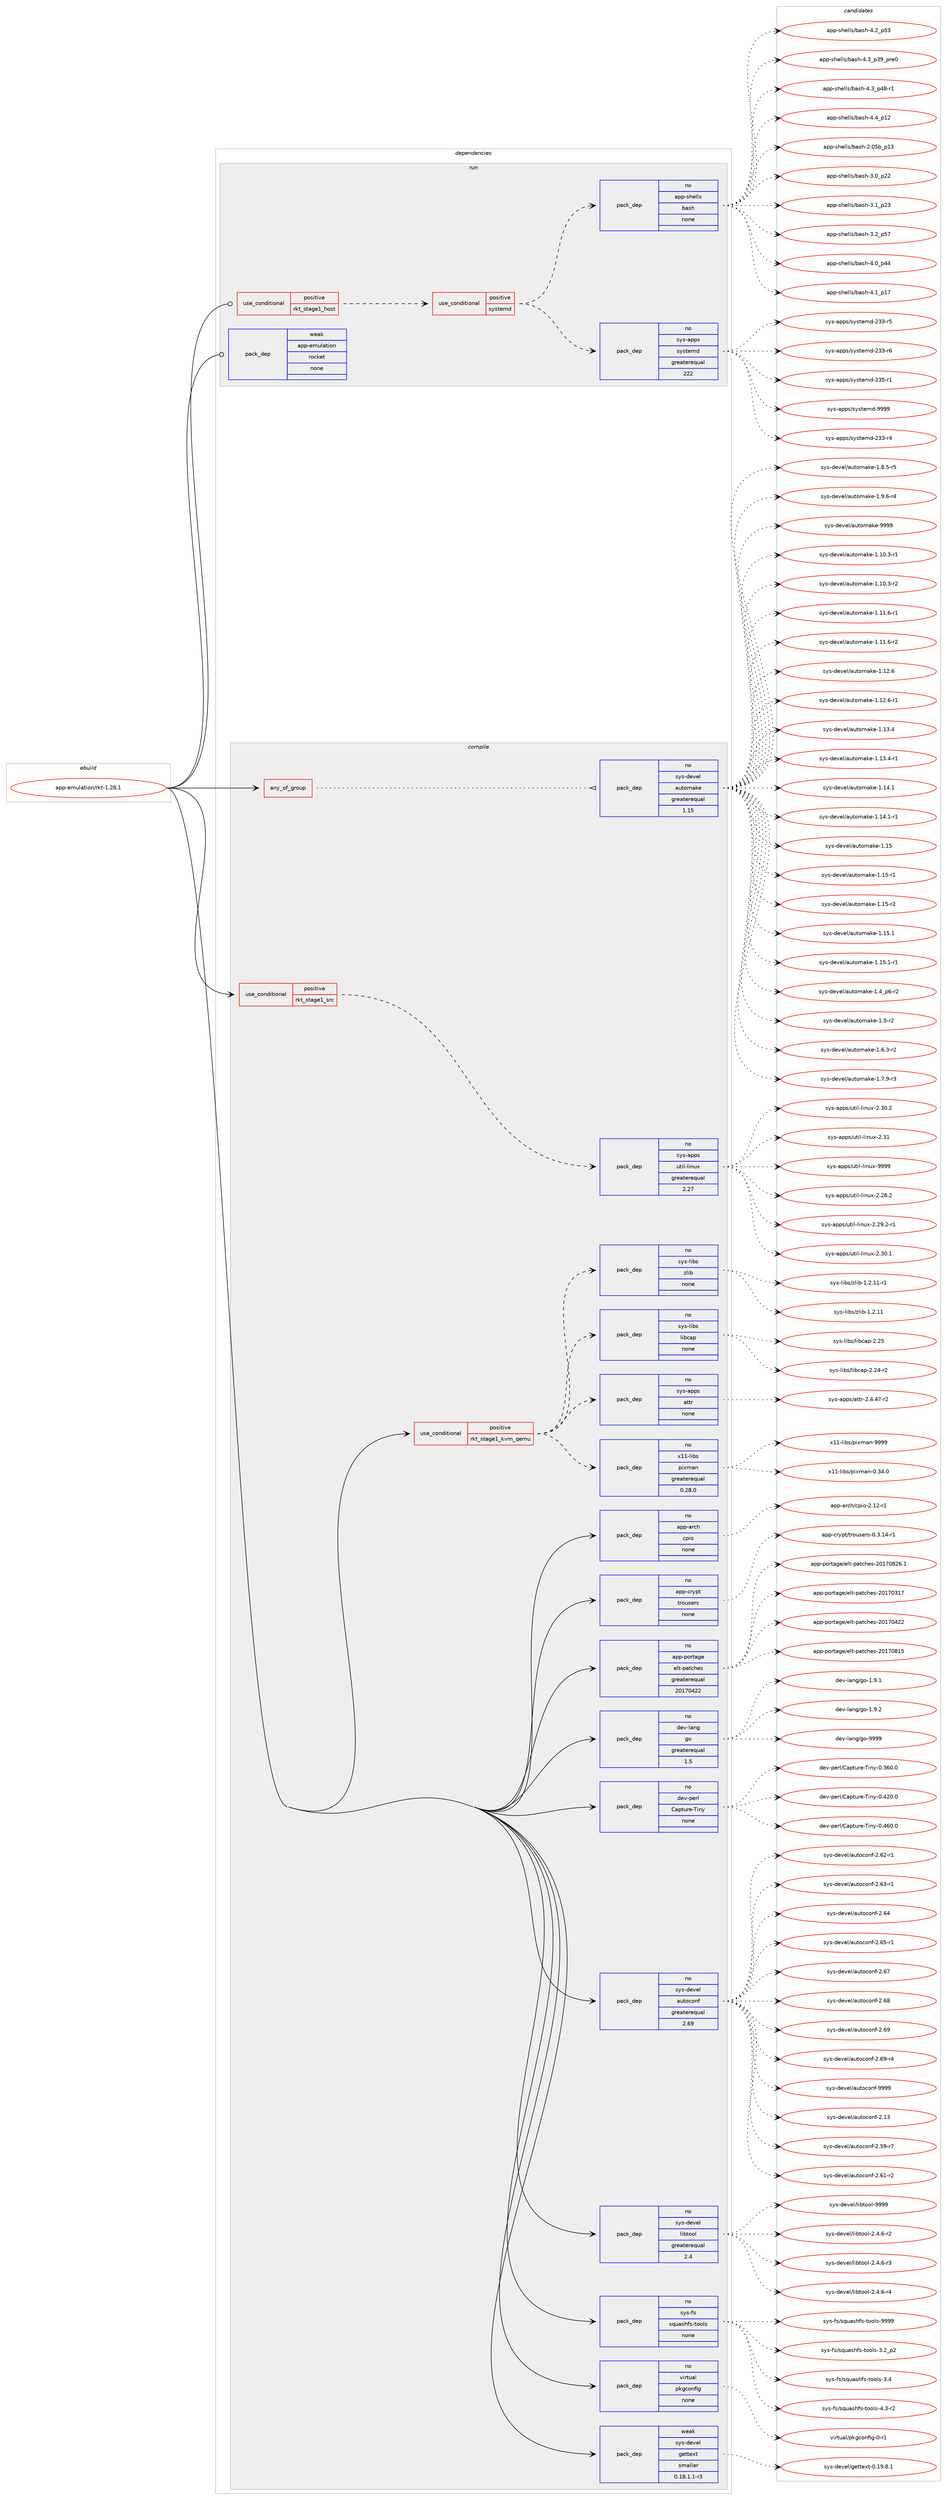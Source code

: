 digraph prolog {

# *************
# Graph options
# *************

newrank=true;
concentrate=true;
compound=true;
graph [rankdir=LR,fontname=Helvetica,fontsize=10,ranksep=1.5];#, ranksep=2.5, nodesep=0.2];
edge  [arrowhead=vee];
node  [fontname=Helvetica,fontsize=10];

# **********
# The ebuild
# **********

subgraph cluster_leftcol {
color=gray;
rank=same;
label=<<i>ebuild</i>>;
id [label="app-emulation/rkt-1.28.1", color=red, width=4, href="../app-emulation/rkt-1.28.1.svg"];
}

# ****************
# The dependencies
# ****************

subgraph cluster_midcol {
color=gray;
label=<<i>dependencies</i>>;
subgraph cluster_compile {
fillcolor="#eeeeee";
style=filled;
label=<<i>compile</i>>;
subgraph any457 {
dependency24755 [label=<<TABLE BORDER="0" CELLBORDER="1" CELLSPACING="0" CELLPADDING="4"><TR><TD CELLPADDING="10">any_of_group</TD></TR></TABLE>>, shape=none, color=red];subgraph pack18146 {
dependency24756 [label=<<TABLE BORDER="0" CELLBORDER="1" CELLSPACING="0" CELLPADDING="4" WIDTH="220"><TR><TD ROWSPAN="6" CELLPADDING="30">pack_dep</TD></TR><TR><TD WIDTH="110">no</TD></TR><TR><TD>sys-devel</TD></TR><TR><TD>automake</TD></TR><TR><TD>greaterequal</TD></TR><TR><TD>1.15</TD></TR></TABLE>>, shape=none, color=blue];
}
dependency24755:e -> dependency24756:w [weight=20,style="dotted",arrowhead="oinv"];
}
id:e -> dependency24755:w [weight=20,style="solid",arrowhead="vee"];
subgraph cond6148 {
dependency24757 [label=<<TABLE BORDER="0" CELLBORDER="1" CELLSPACING="0" CELLPADDING="4"><TR><TD ROWSPAN="3" CELLPADDING="10">use_conditional</TD></TR><TR><TD>positive</TD></TR><TR><TD>rkt_stage1_kvm_qemu</TD></TR></TABLE>>, shape=none, color=red];
subgraph pack18147 {
dependency24758 [label=<<TABLE BORDER="0" CELLBORDER="1" CELLSPACING="0" CELLPADDING="4" WIDTH="220"><TR><TD ROWSPAN="6" CELLPADDING="30">pack_dep</TD></TR><TR><TD WIDTH="110">no</TD></TR><TR><TD>sys-apps</TD></TR><TR><TD>attr</TD></TR><TR><TD>none</TD></TR><TR><TD></TD></TR></TABLE>>, shape=none, color=blue];
}
dependency24757:e -> dependency24758:w [weight=20,style="dashed",arrowhead="vee"];
subgraph pack18148 {
dependency24759 [label=<<TABLE BORDER="0" CELLBORDER="1" CELLSPACING="0" CELLPADDING="4" WIDTH="220"><TR><TD ROWSPAN="6" CELLPADDING="30">pack_dep</TD></TR><TR><TD WIDTH="110">no</TD></TR><TR><TD>sys-libs</TD></TR><TR><TD>libcap</TD></TR><TR><TD>none</TD></TR><TR><TD></TD></TR></TABLE>>, shape=none, color=blue];
}
dependency24757:e -> dependency24759:w [weight=20,style="dashed",arrowhead="vee"];
subgraph pack18149 {
dependency24760 [label=<<TABLE BORDER="0" CELLBORDER="1" CELLSPACING="0" CELLPADDING="4" WIDTH="220"><TR><TD ROWSPAN="6" CELLPADDING="30">pack_dep</TD></TR><TR><TD WIDTH="110">no</TD></TR><TR><TD>sys-libs</TD></TR><TR><TD>zlib</TD></TR><TR><TD>none</TD></TR><TR><TD></TD></TR></TABLE>>, shape=none, color=blue];
}
dependency24757:e -> dependency24760:w [weight=20,style="dashed",arrowhead="vee"];
subgraph pack18150 {
dependency24761 [label=<<TABLE BORDER="0" CELLBORDER="1" CELLSPACING="0" CELLPADDING="4" WIDTH="220"><TR><TD ROWSPAN="6" CELLPADDING="30">pack_dep</TD></TR><TR><TD WIDTH="110">no</TD></TR><TR><TD>x11-libs</TD></TR><TR><TD>pixman</TD></TR><TR><TD>greaterequal</TD></TR><TR><TD>0.28.0</TD></TR></TABLE>>, shape=none, color=blue];
}
dependency24757:e -> dependency24761:w [weight=20,style="dashed",arrowhead="vee"];
}
id:e -> dependency24757:w [weight=20,style="solid",arrowhead="vee"];
subgraph cond6149 {
dependency24762 [label=<<TABLE BORDER="0" CELLBORDER="1" CELLSPACING="0" CELLPADDING="4"><TR><TD ROWSPAN="3" CELLPADDING="10">use_conditional</TD></TR><TR><TD>positive</TD></TR><TR><TD>rkt_stage1_src</TD></TR></TABLE>>, shape=none, color=red];
subgraph pack18151 {
dependency24763 [label=<<TABLE BORDER="0" CELLBORDER="1" CELLSPACING="0" CELLPADDING="4" WIDTH="220"><TR><TD ROWSPAN="6" CELLPADDING="30">pack_dep</TD></TR><TR><TD WIDTH="110">no</TD></TR><TR><TD>sys-apps</TD></TR><TR><TD>util-linux</TD></TR><TR><TD>greaterequal</TD></TR><TR><TD>2.27</TD></TR></TABLE>>, shape=none, color=blue];
}
dependency24762:e -> dependency24763:w [weight=20,style="dashed",arrowhead="vee"];
}
id:e -> dependency24762:w [weight=20,style="solid",arrowhead="vee"];
subgraph pack18152 {
dependency24764 [label=<<TABLE BORDER="0" CELLBORDER="1" CELLSPACING="0" CELLPADDING="4" WIDTH="220"><TR><TD ROWSPAN="6" CELLPADDING="30">pack_dep</TD></TR><TR><TD WIDTH="110">no</TD></TR><TR><TD>app-arch</TD></TR><TR><TD>cpio</TD></TR><TR><TD>none</TD></TR><TR><TD></TD></TR></TABLE>>, shape=none, color=blue];
}
id:e -> dependency24764:w [weight=20,style="solid",arrowhead="vee"];
subgraph pack18153 {
dependency24765 [label=<<TABLE BORDER="0" CELLBORDER="1" CELLSPACING="0" CELLPADDING="4" WIDTH="220"><TR><TD ROWSPAN="6" CELLPADDING="30">pack_dep</TD></TR><TR><TD WIDTH="110">no</TD></TR><TR><TD>app-crypt</TD></TR><TR><TD>trousers</TD></TR><TR><TD>none</TD></TR><TR><TD></TD></TR></TABLE>>, shape=none, color=blue];
}
id:e -> dependency24765:w [weight=20,style="solid",arrowhead="vee"];
subgraph pack18154 {
dependency24766 [label=<<TABLE BORDER="0" CELLBORDER="1" CELLSPACING="0" CELLPADDING="4" WIDTH="220"><TR><TD ROWSPAN="6" CELLPADDING="30">pack_dep</TD></TR><TR><TD WIDTH="110">no</TD></TR><TR><TD>app-portage</TD></TR><TR><TD>elt-patches</TD></TR><TR><TD>greaterequal</TD></TR><TR><TD>20170422</TD></TR></TABLE>>, shape=none, color=blue];
}
id:e -> dependency24766:w [weight=20,style="solid",arrowhead="vee"];
subgraph pack18155 {
dependency24767 [label=<<TABLE BORDER="0" CELLBORDER="1" CELLSPACING="0" CELLPADDING="4" WIDTH="220"><TR><TD ROWSPAN="6" CELLPADDING="30">pack_dep</TD></TR><TR><TD WIDTH="110">no</TD></TR><TR><TD>dev-lang</TD></TR><TR><TD>go</TD></TR><TR><TD>greaterequal</TD></TR><TR><TD>1.5</TD></TR></TABLE>>, shape=none, color=blue];
}
id:e -> dependency24767:w [weight=20,style="solid",arrowhead="vee"];
subgraph pack18156 {
dependency24768 [label=<<TABLE BORDER="0" CELLBORDER="1" CELLSPACING="0" CELLPADDING="4" WIDTH="220"><TR><TD ROWSPAN="6" CELLPADDING="30">pack_dep</TD></TR><TR><TD WIDTH="110">no</TD></TR><TR><TD>dev-perl</TD></TR><TR><TD>Capture-Tiny</TD></TR><TR><TD>none</TD></TR><TR><TD></TD></TR></TABLE>>, shape=none, color=blue];
}
id:e -> dependency24768:w [weight=20,style="solid",arrowhead="vee"];
subgraph pack18157 {
dependency24769 [label=<<TABLE BORDER="0" CELLBORDER="1" CELLSPACING="0" CELLPADDING="4" WIDTH="220"><TR><TD ROWSPAN="6" CELLPADDING="30">pack_dep</TD></TR><TR><TD WIDTH="110">no</TD></TR><TR><TD>sys-devel</TD></TR><TR><TD>autoconf</TD></TR><TR><TD>greaterequal</TD></TR><TR><TD>2.69</TD></TR></TABLE>>, shape=none, color=blue];
}
id:e -> dependency24769:w [weight=20,style="solid",arrowhead="vee"];
subgraph pack18158 {
dependency24770 [label=<<TABLE BORDER="0" CELLBORDER="1" CELLSPACING="0" CELLPADDING="4" WIDTH="220"><TR><TD ROWSPAN="6" CELLPADDING="30">pack_dep</TD></TR><TR><TD WIDTH="110">no</TD></TR><TR><TD>sys-devel</TD></TR><TR><TD>libtool</TD></TR><TR><TD>greaterequal</TD></TR><TR><TD>2.4</TD></TR></TABLE>>, shape=none, color=blue];
}
id:e -> dependency24770:w [weight=20,style="solid",arrowhead="vee"];
subgraph pack18159 {
dependency24771 [label=<<TABLE BORDER="0" CELLBORDER="1" CELLSPACING="0" CELLPADDING="4" WIDTH="220"><TR><TD ROWSPAN="6" CELLPADDING="30">pack_dep</TD></TR><TR><TD WIDTH="110">no</TD></TR><TR><TD>sys-fs</TD></TR><TR><TD>squashfs-tools</TD></TR><TR><TD>none</TD></TR><TR><TD></TD></TR></TABLE>>, shape=none, color=blue];
}
id:e -> dependency24771:w [weight=20,style="solid",arrowhead="vee"];
subgraph pack18160 {
dependency24772 [label=<<TABLE BORDER="0" CELLBORDER="1" CELLSPACING="0" CELLPADDING="4" WIDTH="220"><TR><TD ROWSPAN="6" CELLPADDING="30">pack_dep</TD></TR><TR><TD WIDTH="110">no</TD></TR><TR><TD>virtual</TD></TR><TR><TD>pkgconfig</TD></TR><TR><TD>none</TD></TR><TR><TD></TD></TR></TABLE>>, shape=none, color=blue];
}
id:e -> dependency24772:w [weight=20,style="solid",arrowhead="vee"];
subgraph pack18161 {
dependency24773 [label=<<TABLE BORDER="0" CELLBORDER="1" CELLSPACING="0" CELLPADDING="4" WIDTH="220"><TR><TD ROWSPAN="6" CELLPADDING="30">pack_dep</TD></TR><TR><TD WIDTH="110">weak</TD></TR><TR><TD>sys-devel</TD></TR><TR><TD>gettext</TD></TR><TR><TD>smaller</TD></TR><TR><TD>0.18.1.1-r3</TD></TR></TABLE>>, shape=none, color=blue];
}
id:e -> dependency24773:w [weight=20,style="solid",arrowhead="vee"];
}
subgraph cluster_compileandrun {
fillcolor="#eeeeee";
style=filled;
label=<<i>compile and run</i>>;
}
subgraph cluster_run {
fillcolor="#eeeeee";
style=filled;
label=<<i>run</i>>;
subgraph cond6150 {
dependency24774 [label=<<TABLE BORDER="0" CELLBORDER="1" CELLSPACING="0" CELLPADDING="4"><TR><TD ROWSPAN="3" CELLPADDING="10">use_conditional</TD></TR><TR><TD>positive</TD></TR><TR><TD>rkt_stage1_host</TD></TR></TABLE>>, shape=none, color=red];
subgraph cond6151 {
dependency24775 [label=<<TABLE BORDER="0" CELLBORDER="1" CELLSPACING="0" CELLPADDING="4"><TR><TD ROWSPAN="3" CELLPADDING="10">use_conditional</TD></TR><TR><TD>positive</TD></TR><TR><TD>systemd</TD></TR></TABLE>>, shape=none, color=red];
subgraph pack18162 {
dependency24776 [label=<<TABLE BORDER="0" CELLBORDER="1" CELLSPACING="0" CELLPADDING="4" WIDTH="220"><TR><TD ROWSPAN="6" CELLPADDING="30">pack_dep</TD></TR><TR><TD WIDTH="110">no</TD></TR><TR><TD>sys-apps</TD></TR><TR><TD>systemd</TD></TR><TR><TD>greaterequal</TD></TR><TR><TD>222</TD></TR></TABLE>>, shape=none, color=blue];
}
dependency24775:e -> dependency24776:w [weight=20,style="dashed",arrowhead="vee"];
subgraph pack18163 {
dependency24777 [label=<<TABLE BORDER="0" CELLBORDER="1" CELLSPACING="0" CELLPADDING="4" WIDTH="220"><TR><TD ROWSPAN="6" CELLPADDING="30">pack_dep</TD></TR><TR><TD WIDTH="110">no</TD></TR><TR><TD>app-shells</TD></TR><TR><TD>bash</TD></TR><TR><TD>none</TD></TR><TR><TD></TD></TR></TABLE>>, shape=none, color=blue];
}
dependency24775:e -> dependency24777:w [weight=20,style="dashed",arrowhead="vee"];
}
dependency24774:e -> dependency24775:w [weight=20,style="dashed",arrowhead="vee"];
}
id:e -> dependency24774:w [weight=20,style="solid",arrowhead="odot"];
subgraph pack18164 {
dependency24778 [label=<<TABLE BORDER="0" CELLBORDER="1" CELLSPACING="0" CELLPADDING="4" WIDTH="220"><TR><TD ROWSPAN="6" CELLPADDING="30">pack_dep</TD></TR><TR><TD WIDTH="110">weak</TD></TR><TR><TD>app-emulation</TD></TR><TR><TD>rocket</TD></TR><TR><TD>none</TD></TR><TR><TD></TD></TR></TABLE>>, shape=none, color=blue];
}
id:e -> dependency24778:w [weight=20,style="solid",arrowhead="odot"];
}
}

# **************
# The candidates
# **************

subgraph cluster_choices {
rank=same;
color=gray;
label=<<i>candidates</i>>;

subgraph choice18146 {
color=black;
nodesep=1;
choice11512111545100101118101108479711711611110997107101454946494846514511449 [label="sys-devel/automake-1.10.3-r1", color=red, width=4,href="../sys-devel/automake-1.10.3-r1.svg"];
choice11512111545100101118101108479711711611110997107101454946494846514511450 [label="sys-devel/automake-1.10.3-r2", color=red, width=4,href="../sys-devel/automake-1.10.3-r2.svg"];
choice11512111545100101118101108479711711611110997107101454946494946544511449 [label="sys-devel/automake-1.11.6-r1", color=red, width=4,href="../sys-devel/automake-1.11.6-r1.svg"];
choice11512111545100101118101108479711711611110997107101454946494946544511450 [label="sys-devel/automake-1.11.6-r2", color=red, width=4,href="../sys-devel/automake-1.11.6-r2.svg"];
choice1151211154510010111810110847971171161111099710710145494649504654 [label="sys-devel/automake-1.12.6", color=red, width=4,href="../sys-devel/automake-1.12.6.svg"];
choice11512111545100101118101108479711711611110997107101454946495046544511449 [label="sys-devel/automake-1.12.6-r1", color=red, width=4,href="../sys-devel/automake-1.12.6-r1.svg"];
choice1151211154510010111810110847971171161111099710710145494649514652 [label="sys-devel/automake-1.13.4", color=red, width=4,href="../sys-devel/automake-1.13.4.svg"];
choice11512111545100101118101108479711711611110997107101454946495146524511449 [label="sys-devel/automake-1.13.4-r1", color=red, width=4,href="../sys-devel/automake-1.13.4-r1.svg"];
choice1151211154510010111810110847971171161111099710710145494649524649 [label="sys-devel/automake-1.14.1", color=red, width=4,href="../sys-devel/automake-1.14.1.svg"];
choice11512111545100101118101108479711711611110997107101454946495246494511449 [label="sys-devel/automake-1.14.1-r1", color=red, width=4,href="../sys-devel/automake-1.14.1-r1.svg"];
choice115121115451001011181011084797117116111109971071014549464953 [label="sys-devel/automake-1.15", color=red, width=4,href="../sys-devel/automake-1.15.svg"];
choice1151211154510010111810110847971171161111099710710145494649534511449 [label="sys-devel/automake-1.15-r1", color=red, width=4,href="../sys-devel/automake-1.15-r1.svg"];
choice1151211154510010111810110847971171161111099710710145494649534511450 [label="sys-devel/automake-1.15-r2", color=red, width=4,href="../sys-devel/automake-1.15-r2.svg"];
choice1151211154510010111810110847971171161111099710710145494649534649 [label="sys-devel/automake-1.15.1", color=red, width=4,href="../sys-devel/automake-1.15.1.svg"];
choice11512111545100101118101108479711711611110997107101454946495346494511449 [label="sys-devel/automake-1.15.1-r1", color=red, width=4,href="../sys-devel/automake-1.15.1-r1.svg"];
choice115121115451001011181011084797117116111109971071014549465295112544511450 [label="sys-devel/automake-1.4_p6-r2", color=red, width=4,href="../sys-devel/automake-1.4_p6-r2.svg"];
choice11512111545100101118101108479711711611110997107101454946534511450 [label="sys-devel/automake-1.5-r2", color=red, width=4,href="../sys-devel/automake-1.5-r2.svg"];
choice115121115451001011181011084797117116111109971071014549465446514511450 [label="sys-devel/automake-1.6.3-r2", color=red, width=4,href="../sys-devel/automake-1.6.3-r2.svg"];
choice115121115451001011181011084797117116111109971071014549465546574511451 [label="sys-devel/automake-1.7.9-r3", color=red, width=4,href="../sys-devel/automake-1.7.9-r3.svg"];
choice115121115451001011181011084797117116111109971071014549465646534511453 [label="sys-devel/automake-1.8.5-r5", color=red, width=4,href="../sys-devel/automake-1.8.5-r5.svg"];
choice115121115451001011181011084797117116111109971071014549465746544511452 [label="sys-devel/automake-1.9.6-r4", color=red, width=4,href="../sys-devel/automake-1.9.6-r4.svg"];
choice115121115451001011181011084797117116111109971071014557575757 [label="sys-devel/automake-9999", color=red, width=4,href="../sys-devel/automake-9999.svg"];
dependency24756:e -> choice11512111545100101118101108479711711611110997107101454946494846514511449:w [style=dotted,weight="100"];
dependency24756:e -> choice11512111545100101118101108479711711611110997107101454946494846514511450:w [style=dotted,weight="100"];
dependency24756:e -> choice11512111545100101118101108479711711611110997107101454946494946544511449:w [style=dotted,weight="100"];
dependency24756:e -> choice11512111545100101118101108479711711611110997107101454946494946544511450:w [style=dotted,weight="100"];
dependency24756:e -> choice1151211154510010111810110847971171161111099710710145494649504654:w [style=dotted,weight="100"];
dependency24756:e -> choice11512111545100101118101108479711711611110997107101454946495046544511449:w [style=dotted,weight="100"];
dependency24756:e -> choice1151211154510010111810110847971171161111099710710145494649514652:w [style=dotted,weight="100"];
dependency24756:e -> choice11512111545100101118101108479711711611110997107101454946495146524511449:w [style=dotted,weight="100"];
dependency24756:e -> choice1151211154510010111810110847971171161111099710710145494649524649:w [style=dotted,weight="100"];
dependency24756:e -> choice11512111545100101118101108479711711611110997107101454946495246494511449:w [style=dotted,weight="100"];
dependency24756:e -> choice115121115451001011181011084797117116111109971071014549464953:w [style=dotted,weight="100"];
dependency24756:e -> choice1151211154510010111810110847971171161111099710710145494649534511449:w [style=dotted,weight="100"];
dependency24756:e -> choice1151211154510010111810110847971171161111099710710145494649534511450:w [style=dotted,weight="100"];
dependency24756:e -> choice1151211154510010111810110847971171161111099710710145494649534649:w [style=dotted,weight="100"];
dependency24756:e -> choice11512111545100101118101108479711711611110997107101454946495346494511449:w [style=dotted,weight="100"];
dependency24756:e -> choice115121115451001011181011084797117116111109971071014549465295112544511450:w [style=dotted,weight="100"];
dependency24756:e -> choice11512111545100101118101108479711711611110997107101454946534511450:w [style=dotted,weight="100"];
dependency24756:e -> choice115121115451001011181011084797117116111109971071014549465446514511450:w [style=dotted,weight="100"];
dependency24756:e -> choice115121115451001011181011084797117116111109971071014549465546574511451:w [style=dotted,weight="100"];
dependency24756:e -> choice115121115451001011181011084797117116111109971071014549465646534511453:w [style=dotted,weight="100"];
dependency24756:e -> choice115121115451001011181011084797117116111109971071014549465746544511452:w [style=dotted,weight="100"];
dependency24756:e -> choice115121115451001011181011084797117116111109971071014557575757:w [style=dotted,weight="100"];
}
subgraph choice18147 {
color=black;
nodesep=1;
choice11512111545971121121154797116116114455046524652554511450 [label="sys-apps/attr-2.4.47-r2", color=red, width=4,href="../sys-apps/attr-2.4.47-r2.svg"];
dependency24758:e -> choice11512111545971121121154797116116114455046524652554511450:w [style=dotted,weight="100"];
}
subgraph choice18148 {
color=black;
nodesep=1;
choice11512111545108105981154710810598999711245504650524511450 [label="sys-libs/libcap-2.24-r2", color=red, width=4,href="../sys-libs/libcap-2.24-r2.svg"];
choice1151211154510810598115471081059899971124550465053 [label="sys-libs/libcap-2.25", color=red, width=4,href="../sys-libs/libcap-2.25.svg"];
dependency24759:e -> choice11512111545108105981154710810598999711245504650524511450:w [style=dotted,weight="100"];
dependency24759:e -> choice1151211154510810598115471081059899971124550465053:w [style=dotted,weight="100"];
}
subgraph choice18149 {
color=black;
nodesep=1;
choice1151211154510810598115471221081059845494650464949 [label="sys-libs/zlib-1.2.11", color=red, width=4,href="../sys-libs/zlib-1.2.11.svg"];
choice11512111545108105981154712210810598454946504649494511449 [label="sys-libs/zlib-1.2.11-r1", color=red, width=4,href="../sys-libs/zlib-1.2.11-r1.svg"];
dependency24760:e -> choice1151211154510810598115471221081059845494650464949:w [style=dotted,weight="100"];
dependency24760:e -> choice11512111545108105981154712210810598454946504649494511449:w [style=dotted,weight="100"];
}
subgraph choice18150 {
color=black;
nodesep=1;
choice12049494510810598115471121051201099711045484651524648 [label="x11-libs/pixman-0.34.0", color=red, width=4,href="../x11-libs/pixman-0.34.0.svg"];
choice1204949451081059811547112105120109971104557575757 [label="x11-libs/pixman-9999", color=red, width=4,href="../x11-libs/pixman-9999.svg"];
dependency24761:e -> choice12049494510810598115471121051201099711045484651524648:w [style=dotted,weight="100"];
dependency24761:e -> choice1204949451081059811547112105120109971104557575757:w [style=dotted,weight="100"];
}
subgraph choice18151 {
color=black;
nodesep=1;
choice1151211154597112112115471171161051084510810511011712045504650564650 [label="sys-apps/util-linux-2.28.2", color=red, width=4,href="../sys-apps/util-linux-2.28.2.svg"];
choice11512111545971121121154711711610510845108105110117120455046505746504511449 [label="sys-apps/util-linux-2.29.2-r1", color=red, width=4,href="../sys-apps/util-linux-2.29.2-r1.svg"];
choice1151211154597112112115471171161051084510810511011712045504651484649 [label="sys-apps/util-linux-2.30.1", color=red, width=4,href="../sys-apps/util-linux-2.30.1.svg"];
choice1151211154597112112115471171161051084510810511011712045504651484650 [label="sys-apps/util-linux-2.30.2", color=red, width=4,href="../sys-apps/util-linux-2.30.2.svg"];
choice115121115459711211211547117116105108451081051101171204550465149 [label="sys-apps/util-linux-2.31", color=red, width=4,href="../sys-apps/util-linux-2.31.svg"];
choice115121115459711211211547117116105108451081051101171204557575757 [label="sys-apps/util-linux-9999", color=red, width=4,href="../sys-apps/util-linux-9999.svg"];
dependency24763:e -> choice1151211154597112112115471171161051084510810511011712045504650564650:w [style=dotted,weight="100"];
dependency24763:e -> choice11512111545971121121154711711610510845108105110117120455046505746504511449:w [style=dotted,weight="100"];
dependency24763:e -> choice1151211154597112112115471171161051084510810511011712045504651484649:w [style=dotted,weight="100"];
dependency24763:e -> choice1151211154597112112115471171161051084510810511011712045504651484650:w [style=dotted,weight="100"];
dependency24763:e -> choice115121115459711211211547117116105108451081051101171204550465149:w [style=dotted,weight="100"];
dependency24763:e -> choice115121115459711211211547117116105108451081051101171204557575757:w [style=dotted,weight="100"];
}
subgraph choice18152 {
color=black;
nodesep=1;
choice97112112459711499104479911210511145504649504511449 [label="app-arch/cpio-2.12-r1", color=red, width=4,href="../app-arch/cpio-2.12-r1.svg"];
dependency24764:e -> choice97112112459711499104479911210511145504649504511449:w [style=dotted,weight="100"];
}
subgraph choice18153 {
color=black;
nodesep=1;
choice97112112459911412111211647116114111117115101114115454846514649524511449 [label="app-crypt/trousers-0.3.14-r1", color=red, width=4,href="../app-crypt/trousers-0.3.14-r1.svg"];
dependency24765:e -> choice97112112459911412111211647116114111117115101114115454846514649524511449:w [style=dotted,weight="100"];
}
subgraph choice18154 {
color=black;
nodesep=1;
choice97112112451121111141169710310147101108116451129711699104101115455048495548514955 [label="app-portage/elt-patches-20170317", color=red, width=4,href="../app-portage/elt-patches-20170317.svg"];
choice97112112451121111141169710310147101108116451129711699104101115455048495548525050 [label="app-portage/elt-patches-20170422", color=red, width=4,href="../app-portage/elt-patches-20170422.svg"];
choice97112112451121111141169710310147101108116451129711699104101115455048495548564953 [label="app-portage/elt-patches-20170815", color=red, width=4,href="../app-portage/elt-patches-20170815.svg"];
choice971121124511211111411697103101471011081164511297116991041011154550484955485650544649 [label="app-portage/elt-patches-20170826.1", color=red, width=4,href="../app-portage/elt-patches-20170826.1.svg"];
dependency24766:e -> choice97112112451121111141169710310147101108116451129711699104101115455048495548514955:w [style=dotted,weight="100"];
dependency24766:e -> choice97112112451121111141169710310147101108116451129711699104101115455048495548525050:w [style=dotted,weight="100"];
dependency24766:e -> choice97112112451121111141169710310147101108116451129711699104101115455048495548564953:w [style=dotted,weight="100"];
dependency24766:e -> choice971121124511211111411697103101471011081164511297116991041011154550484955485650544649:w [style=dotted,weight="100"];
}
subgraph choice18155 {
color=black;
nodesep=1;
choice100101118451089711010347103111454946574649 [label="dev-lang/go-1.9.1", color=red, width=4,href="../dev-lang/go-1.9.1.svg"];
choice100101118451089711010347103111454946574650 [label="dev-lang/go-1.9.2", color=red, width=4,href="../dev-lang/go-1.9.2.svg"];
choice1001011184510897110103471031114557575757 [label="dev-lang/go-9999", color=red, width=4,href="../dev-lang/go-9999.svg"];
dependency24767:e -> choice100101118451089711010347103111454946574649:w [style=dotted,weight="100"];
dependency24767:e -> choice100101118451089711010347103111454946574650:w [style=dotted,weight="100"];
dependency24767:e -> choice1001011184510897110103471031114557575757:w [style=dotted,weight="100"];
}
subgraph choice18156 {
color=black;
nodesep=1;
choice1001011184511210111410847679711211611711410145841051101214548465154484648 [label="dev-perl/Capture-Tiny-0.360.0", color=red, width=4,href="../dev-perl/Capture-Tiny-0.360.0.svg"];
choice1001011184511210111410847679711211611711410145841051101214548465250484648 [label="dev-perl/Capture-Tiny-0.420.0", color=red, width=4,href="../dev-perl/Capture-Tiny-0.420.0.svg"];
choice1001011184511210111410847679711211611711410145841051101214548465254484648 [label="dev-perl/Capture-Tiny-0.460.0", color=red, width=4,href="../dev-perl/Capture-Tiny-0.460.0.svg"];
dependency24768:e -> choice1001011184511210111410847679711211611711410145841051101214548465154484648:w [style=dotted,weight="100"];
dependency24768:e -> choice1001011184511210111410847679711211611711410145841051101214548465250484648:w [style=dotted,weight="100"];
dependency24768:e -> choice1001011184511210111410847679711211611711410145841051101214548465254484648:w [style=dotted,weight="100"];
}
subgraph choice18157 {
color=black;
nodesep=1;
choice115121115451001011181011084797117116111991111101024550464951 [label="sys-devel/autoconf-2.13", color=red, width=4,href="../sys-devel/autoconf-2.13.svg"];
choice1151211154510010111810110847971171161119911111010245504653574511455 [label="sys-devel/autoconf-2.59-r7", color=red, width=4,href="../sys-devel/autoconf-2.59-r7.svg"];
choice1151211154510010111810110847971171161119911111010245504654494511450 [label="sys-devel/autoconf-2.61-r2", color=red, width=4,href="../sys-devel/autoconf-2.61-r2.svg"];
choice1151211154510010111810110847971171161119911111010245504654504511449 [label="sys-devel/autoconf-2.62-r1", color=red, width=4,href="../sys-devel/autoconf-2.62-r1.svg"];
choice1151211154510010111810110847971171161119911111010245504654514511449 [label="sys-devel/autoconf-2.63-r1", color=red, width=4,href="../sys-devel/autoconf-2.63-r1.svg"];
choice115121115451001011181011084797117116111991111101024550465452 [label="sys-devel/autoconf-2.64", color=red, width=4,href="../sys-devel/autoconf-2.64.svg"];
choice1151211154510010111810110847971171161119911111010245504654534511449 [label="sys-devel/autoconf-2.65-r1", color=red, width=4,href="../sys-devel/autoconf-2.65-r1.svg"];
choice115121115451001011181011084797117116111991111101024550465455 [label="sys-devel/autoconf-2.67", color=red, width=4,href="../sys-devel/autoconf-2.67.svg"];
choice115121115451001011181011084797117116111991111101024550465456 [label="sys-devel/autoconf-2.68", color=red, width=4,href="../sys-devel/autoconf-2.68.svg"];
choice115121115451001011181011084797117116111991111101024550465457 [label="sys-devel/autoconf-2.69", color=red, width=4,href="../sys-devel/autoconf-2.69.svg"];
choice1151211154510010111810110847971171161119911111010245504654574511452 [label="sys-devel/autoconf-2.69-r4", color=red, width=4,href="../sys-devel/autoconf-2.69-r4.svg"];
choice115121115451001011181011084797117116111991111101024557575757 [label="sys-devel/autoconf-9999", color=red, width=4,href="../sys-devel/autoconf-9999.svg"];
dependency24769:e -> choice115121115451001011181011084797117116111991111101024550464951:w [style=dotted,weight="100"];
dependency24769:e -> choice1151211154510010111810110847971171161119911111010245504653574511455:w [style=dotted,weight="100"];
dependency24769:e -> choice1151211154510010111810110847971171161119911111010245504654494511450:w [style=dotted,weight="100"];
dependency24769:e -> choice1151211154510010111810110847971171161119911111010245504654504511449:w [style=dotted,weight="100"];
dependency24769:e -> choice1151211154510010111810110847971171161119911111010245504654514511449:w [style=dotted,weight="100"];
dependency24769:e -> choice115121115451001011181011084797117116111991111101024550465452:w [style=dotted,weight="100"];
dependency24769:e -> choice1151211154510010111810110847971171161119911111010245504654534511449:w [style=dotted,weight="100"];
dependency24769:e -> choice115121115451001011181011084797117116111991111101024550465455:w [style=dotted,weight="100"];
dependency24769:e -> choice115121115451001011181011084797117116111991111101024550465456:w [style=dotted,weight="100"];
dependency24769:e -> choice115121115451001011181011084797117116111991111101024550465457:w [style=dotted,weight="100"];
dependency24769:e -> choice1151211154510010111810110847971171161119911111010245504654574511452:w [style=dotted,weight="100"];
dependency24769:e -> choice115121115451001011181011084797117116111991111101024557575757:w [style=dotted,weight="100"];
}
subgraph choice18158 {
color=black;
nodesep=1;
choice1151211154510010111810110847108105981161111111084550465246544511450 [label="sys-devel/libtool-2.4.6-r2", color=red, width=4,href="../sys-devel/libtool-2.4.6-r2.svg"];
choice1151211154510010111810110847108105981161111111084550465246544511451 [label="sys-devel/libtool-2.4.6-r3", color=red, width=4,href="../sys-devel/libtool-2.4.6-r3.svg"];
choice1151211154510010111810110847108105981161111111084550465246544511452 [label="sys-devel/libtool-2.4.6-r4", color=red, width=4,href="../sys-devel/libtool-2.4.6-r4.svg"];
choice1151211154510010111810110847108105981161111111084557575757 [label="sys-devel/libtool-9999", color=red, width=4,href="../sys-devel/libtool-9999.svg"];
dependency24770:e -> choice1151211154510010111810110847108105981161111111084550465246544511450:w [style=dotted,weight="100"];
dependency24770:e -> choice1151211154510010111810110847108105981161111111084550465246544511451:w [style=dotted,weight="100"];
dependency24770:e -> choice1151211154510010111810110847108105981161111111084550465246544511452:w [style=dotted,weight="100"];
dependency24770:e -> choice1151211154510010111810110847108105981161111111084557575757:w [style=dotted,weight="100"];
}
subgraph choice18159 {
color=black;
nodesep=1;
choice11512111545102115471151131179711510410211545116111111108115455146509511250 [label="sys-fs/squashfs-tools-3.2_p2", color=red, width=4,href="../sys-fs/squashfs-tools-3.2_p2.svg"];
choice1151211154510211547115113117971151041021154511611111110811545514652 [label="sys-fs/squashfs-tools-3.4", color=red, width=4,href="../sys-fs/squashfs-tools-3.4.svg"];
choice11512111545102115471151131179711510410211545116111111108115455246514511450 [label="sys-fs/squashfs-tools-4.3-r2", color=red, width=4,href="../sys-fs/squashfs-tools-4.3-r2.svg"];
choice115121115451021154711511311797115104102115451161111111081154557575757 [label="sys-fs/squashfs-tools-9999", color=red, width=4,href="../sys-fs/squashfs-tools-9999.svg"];
dependency24771:e -> choice11512111545102115471151131179711510410211545116111111108115455146509511250:w [style=dotted,weight="100"];
dependency24771:e -> choice1151211154510211547115113117971151041021154511611111110811545514652:w [style=dotted,weight="100"];
dependency24771:e -> choice11512111545102115471151131179711510410211545116111111108115455246514511450:w [style=dotted,weight="100"];
dependency24771:e -> choice115121115451021154711511311797115104102115451161111111081154557575757:w [style=dotted,weight="100"];
}
subgraph choice18160 {
color=black;
nodesep=1;
choice11810511411611797108471121071039911111010210510345484511449 [label="virtual/pkgconfig-0-r1", color=red, width=4,href="../virtual/pkgconfig-0-r1.svg"];
dependency24772:e -> choice11810511411611797108471121071039911111010210510345484511449:w [style=dotted,weight="100"];
}
subgraph choice18161 {
color=black;
nodesep=1;
choice1151211154510010111810110847103101116116101120116454846495746564649 [label="sys-devel/gettext-0.19.8.1", color=red, width=4,href="../sys-devel/gettext-0.19.8.1.svg"];
dependency24773:e -> choice1151211154510010111810110847103101116116101120116454846495746564649:w [style=dotted,weight="100"];
}
subgraph choice18162 {
color=black;
nodesep=1;
choice115121115459711211211547115121115116101109100455051514511452 [label="sys-apps/systemd-233-r4", color=red, width=4,href="../sys-apps/systemd-233-r4.svg"];
choice115121115459711211211547115121115116101109100455051514511453 [label="sys-apps/systemd-233-r5", color=red, width=4,href="../sys-apps/systemd-233-r5.svg"];
choice115121115459711211211547115121115116101109100455051514511454 [label="sys-apps/systemd-233-r6", color=red, width=4,href="../sys-apps/systemd-233-r6.svg"];
choice115121115459711211211547115121115116101109100455051534511449 [label="sys-apps/systemd-235-r1", color=red, width=4,href="../sys-apps/systemd-235-r1.svg"];
choice1151211154597112112115471151211151161011091004557575757 [label="sys-apps/systemd-9999", color=red, width=4,href="../sys-apps/systemd-9999.svg"];
dependency24776:e -> choice115121115459711211211547115121115116101109100455051514511452:w [style=dotted,weight="100"];
dependency24776:e -> choice115121115459711211211547115121115116101109100455051514511453:w [style=dotted,weight="100"];
dependency24776:e -> choice115121115459711211211547115121115116101109100455051514511454:w [style=dotted,weight="100"];
dependency24776:e -> choice115121115459711211211547115121115116101109100455051534511449:w [style=dotted,weight="100"];
dependency24776:e -> choice1151211154597112112115471151211151161011091004557575757:w [style=dotted,weight="100"];
}
subgraph choice18163 {
color=black;
nodesep=1;
choice9711211245115104101108108115479897115104455046485398951124951 [label="app-shells/bash-2.05b_p13", color=red, width=4,href="../app-shells/bash-2.05b_p13.svg"];
choice971121124511510410110810811547989711510445514648951125050 [label="app-shells/bash-3.0_p22", color=red, width=4,href="../app-shells/bash-3.0_p22.svg"];
choice971121124511510410110810811547989711510445514649951125051 [label="app-shells/bash-3.1_p23", color=red, width=4,href="../app-shells/bash-3.1_p23.svg"];
choice971121124511510410110810811547989711510445514650951125355 [label="app-shells/bash-3.2_p57", color=red, width=4,href="../app-shells/bash-3.2_p57.svg"];
choice971121124511510410110810811547989711510445524648951125252 [label="app-shells/bash-4.0_p44", color=red, width=4,href="../app-shells/bash-4.0_p44.svg"];
choice971121124511510410110810811547989711510445524649951124955 [label="app-shells/bash-4.1_p17", color=red, width=4,href="../app-shells/bash-4.1_p17.svg"];
choice971121124511510410110810811547989711510445524650951125351 [label="app-shells/bash-4.2_p53", color=red, width=4,href="../app-shells/bash-4.2_p53.svg"];
choice9711211245115104101108108115479897115104455246519511251579511211410148 [label="app-shells/bash-4.3_p39_pre0", color=red, width=4,href="../app-shells/bash-4.3_p39_pre0.svg"];
choice9711211245115104101108108115479897115104455246519511252564511449 [label="app-shells/bash-4.3_p48-r1", color=red, width=4,href="../app-shells/bash-4.3_p48-r1.svg"];
choice971121124511510410110810811547989711510445524652951124950 [label="app-shells/bash-4.4_p12", color=red, width=4,href="../app-shells/bash-4.4_p12.svg"];
dependency24777:e -> choice9711211245115104101108108115479897115104455046485398951124951:w [style=dotted,weight="100"];
dependency24777:e -> choice971121124511510410110810811547989711510445514648951125050:w [style=dotted,weight="100"];
dependency24777:e -> choice971121124511510410110810811547989711510445514649951125051:w [style=dotted,weight="100"];
dependency24777:e -> choice971121124511510410110810811547989711510445514650951125355:w [style=dotted,weight="100"];
dependency24777:e -> choice971121124511510410110810811547989711510445524648951125252:w [style=dotted,weight="100"];
dependency24777:e -> choice971121124511510410110810811547989711510445524649951124955:w [style=dotted,weight="100"];
dependency24777:e -> choice971121124511510410110810811547989711510445524650951125351:w [style=dotted,weight="100"];
dependency24777:e -> choice9711211245115104101108108115479897115104455246519511251579511211410148:w [style=dotted,weight="100"];
dependency24777:e -> choice9711211245115104101108108115479897115104455246519511252564511449:w [style=dotted,weight="100"];
dependency24777:e -> choice971121124511510410110810811547989711510445524652951124950:w [style=dotted,weight="100"];
}
subgraph choice18164 {
color=black;
nodesep=1;
}
}

}
